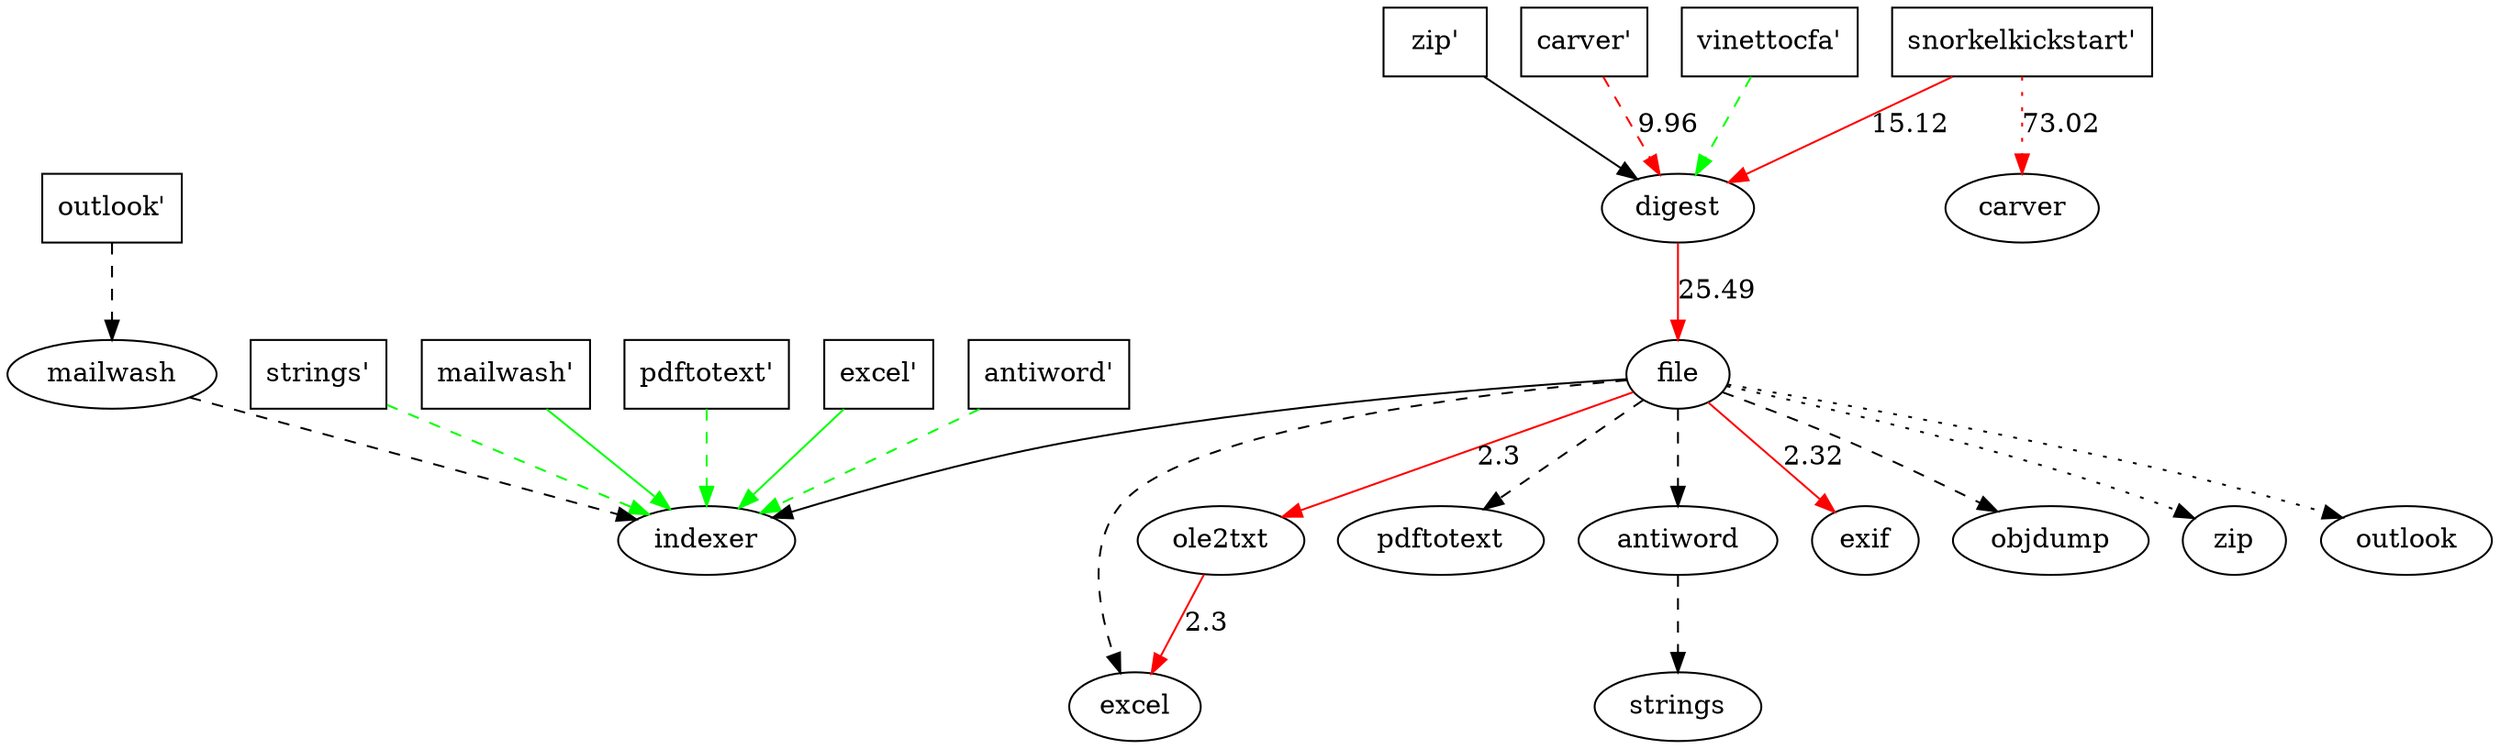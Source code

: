 digraph modules {
"outlook'"  [shape=box];
"strings'"  [shape=box];
"mailwash'"  [shape=box];
"zip'"  [shape=box];
"carver'"  [shape=box];
"vinettocfa'"  [shape=box];
"snorkelkickstart'"  [shape=box];
"pdftotext'"  [shape=box];
"excel'"  [shape=box];
"antiword'"  [shape=box];
    "file"  ->  "excel" [ style=dashed ] ;
    "vinettocfa'"  ->  "digest" [ color=green, style=dashed ] ;
    "file"  ->  "ole2txt" [ label="2.3", color=red ] ;
    "zip'"  ->  "digest";
    "ole2txt"  ->  "excel" [ label="2.3", color=red ] ;
    "snorkelkickstart'"  ->  "carver" [ label="73.02", color=red, style=dotted ] ;
    "file"  ->  "pdftotext" [ style=dashed ] ;
    "antiword"  ->  "strings" [ style=dashed ] ;
    "outlook'"  ->  "mailwash" [ style=dashed ] ;
    "digest"  ->  "file" [ label="25.49", color=red ] ;
    "snorkelkickstart'"  ->  "digest" [ label="15.12", color=red ] ;
    "strings'"  ->  "indexer" [ color=green, style=dashed ] ;
    "file"  ->  "exif" [ label="2.32", color=red ] ;
    "antiword'"  ->  "indexer" [ color=green, style=dashed ] ;
    "mailwash'"  ->  "indexer" [ color=green ] ;
    "mailwash"  ->  "indexer" [ style=dashed ] ;
    "file"  ->  "objdump" [ style=dashed ] ;
    "file"  ->  "zip" [ style=dotted ] ;
    "pdftotext'"  ->  "indexer" [ color=green, style=dashed ] ;
    "file"  ->  "indexer";
    "carver'"  ->  "digest" [ label="9.96", color=red, style=dashed ] ;
    "file"  ->  "antiword" [ style=dashed ] ;
    "excel'"  ->  "indexer" [ color=green ] ;
    "file"  ->  "outlook" [ style=dotted ] ;
}
